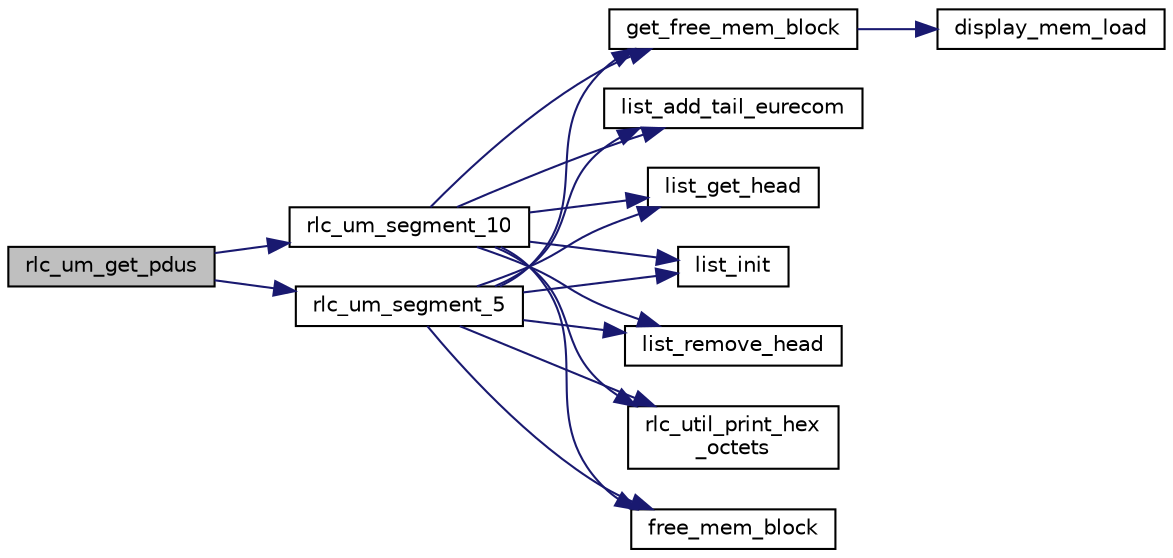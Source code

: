 digraph "rlc_um_get_pdus"
{
 // LATEX_PDF_SIZE
  edge [fontname="Helvetica",fontsize="10",labelfontname="Helvetica",labelfontsize="10"];
  node [fontname="Helvetica",fontsize="10",shape=record];
  rankdir="LR";
  Node1 [label="rlc_um_get_pdus",height=0.2,width=0.4,color="black", fillcolor="grey75", style="filled", fontcolor="black",tooltip=" "];
  Node1 -> Node2 [color="midnightblue",fontsize="10",style="solid",fontname="Helvetica"];
  Node2 [label="rlc_um_segment_10",height=0.2,width=0.4,color="black", fillcolor="white", style="filled",URL="$group__em.html#ga48bb6169b04fb231f68f6b7e641a82d3",tooltip="Segmentation procedure with 10 bits sequence number, segment the first SDU in buffer and create a PDU..."];
  Node2 -> Node3 [color="midnightblue",fontsize="10",style="solid",fontname="Helvetica"];
  Node3 [label="free_mem_block",height=0.2,width=0.4,color="black", fillcolor="white", style="filled",URL="$mem__block_8c.html#a3465e37844438c1cc552c197a2cfbbfd",tooltip=" "];
  Node2 -> Node4 [color="midnightblue",fontsize="10",style="solid",fontname="Helvetica"];
  Node4 [label="get_free_mem_block",height=0.2,width=0.4,color="black", fillcolor="white", style="filled",URL="$mem__block_8c.html#aa6649c5f31ce28f70a1a7352eb41de46",tooltip=" "];
  Node4 -> Node5 [color="midnightblue",fontsize="10",style="solid",fontname="Helvetica"];
  Node5 [label="display_mem_load",height=0.2,width=0.4,color="black", fillcolor="white", style="filled",URL="$mem__block_8c.html#aad2e600dac4df19ae63b1efe29405f59",tooltip=" "];
  Node2 -> Node6 [color="midnightblue",fontsize="10",style="solid",fontname="Helvetica"];
  Node6 [label="list_add_tail_eurecom",height=0.2,width=0.4,color="black", fillcolor="white", style="filled",URL="$list_8c.html#a601990ffdb533edd61c29c1473e8213c",tooltip=" "];
  Node2 -> Node7 [color="midnightblue",fontsize="10",style="solid",fontname="Helvetica"];
  Node7 [label="list_get_head",height=0.2,width=0.4,color="black", fillcolor="white", style="filled",URL="$list_8c.html#a29a1d0ab77edd320e92d002fd66179a6",tooltip=" "];
  Node2 -> Node8 [color="midnightblue",fontsize="10",style="solid",fontname="Helvetica"];
  Node8 [label="list_init",height=0.2,width=0.4,color="black", fillcolor="white", style="filled",URL="$list_8c.html#a896782f4f794d085242b80e09bbc91dd",tooltip=" "];
  Node2 -> Node9 [color="midnightblue",fontsize="10",style="solid",fontname="Helvetica"];
  Node9 [label="list_remove_head",height=0.2,width=0.4,color="black", fillcolor="white", style="filled",URL="$list_8c.html#a68bb206a4e50e2f9f27ca4c051a84dc5",tooltip=" "];
  Node2 -> Node10 [color="midnightblue",fontsize="10",style="solid",fontname="Helvetica"];
  Node10 [label="rlc_util_print_hex\l_octets",height=0.2,width=0.4,color="black", fillcolor="white", style="filled",URL="$group__em.html#ga9080083e27a8fc3d61451b6d4d7c8f3b",tooltip=" "];
  Node1 -> Node11 [color="midnightblue",fontsize="10",style="solid",fontname="Helvetica"];
  Node11 [label="rlc_um_segment_5",height=0.2,width=0.4,color="black", fillcolor="white", style="filled",URL="$group__em.html#ga8366e49d5236537ecaa08dde116b1522",tooltip="Segmentation procedure with 5 bits sequence number, segment the first SDU in buffer and create a PDU ..."];
  Node11 -> Node3 [color="midnightblue",fontsize="10",style="solid",fontname="Helvetica"];
  Node11 -> Node4 [color="midnightblue",fontsize="10",style="solid",fontname="Helvetica"];
  Node11 -> Node6 [color="midnightblue",fontsize="10",style="solid",fontname="Helvetica"];
  Node11 -> Node7 [color="midnightblue",fontsize="10",style="solid",fontname="Helvetica"];
  Node11 -> Node8 [color="midnightblue",fontsize="10",style="solid",fontname="Helvetica"];
  Node11 -> Node9 [color="midnightblue",fontsize="10",style="solid",fontname="Helvetica"];
  Node11 -> Node10 [color="midnightblue",fontsize="10",style="solid",fontname="Helvetica"];
}
